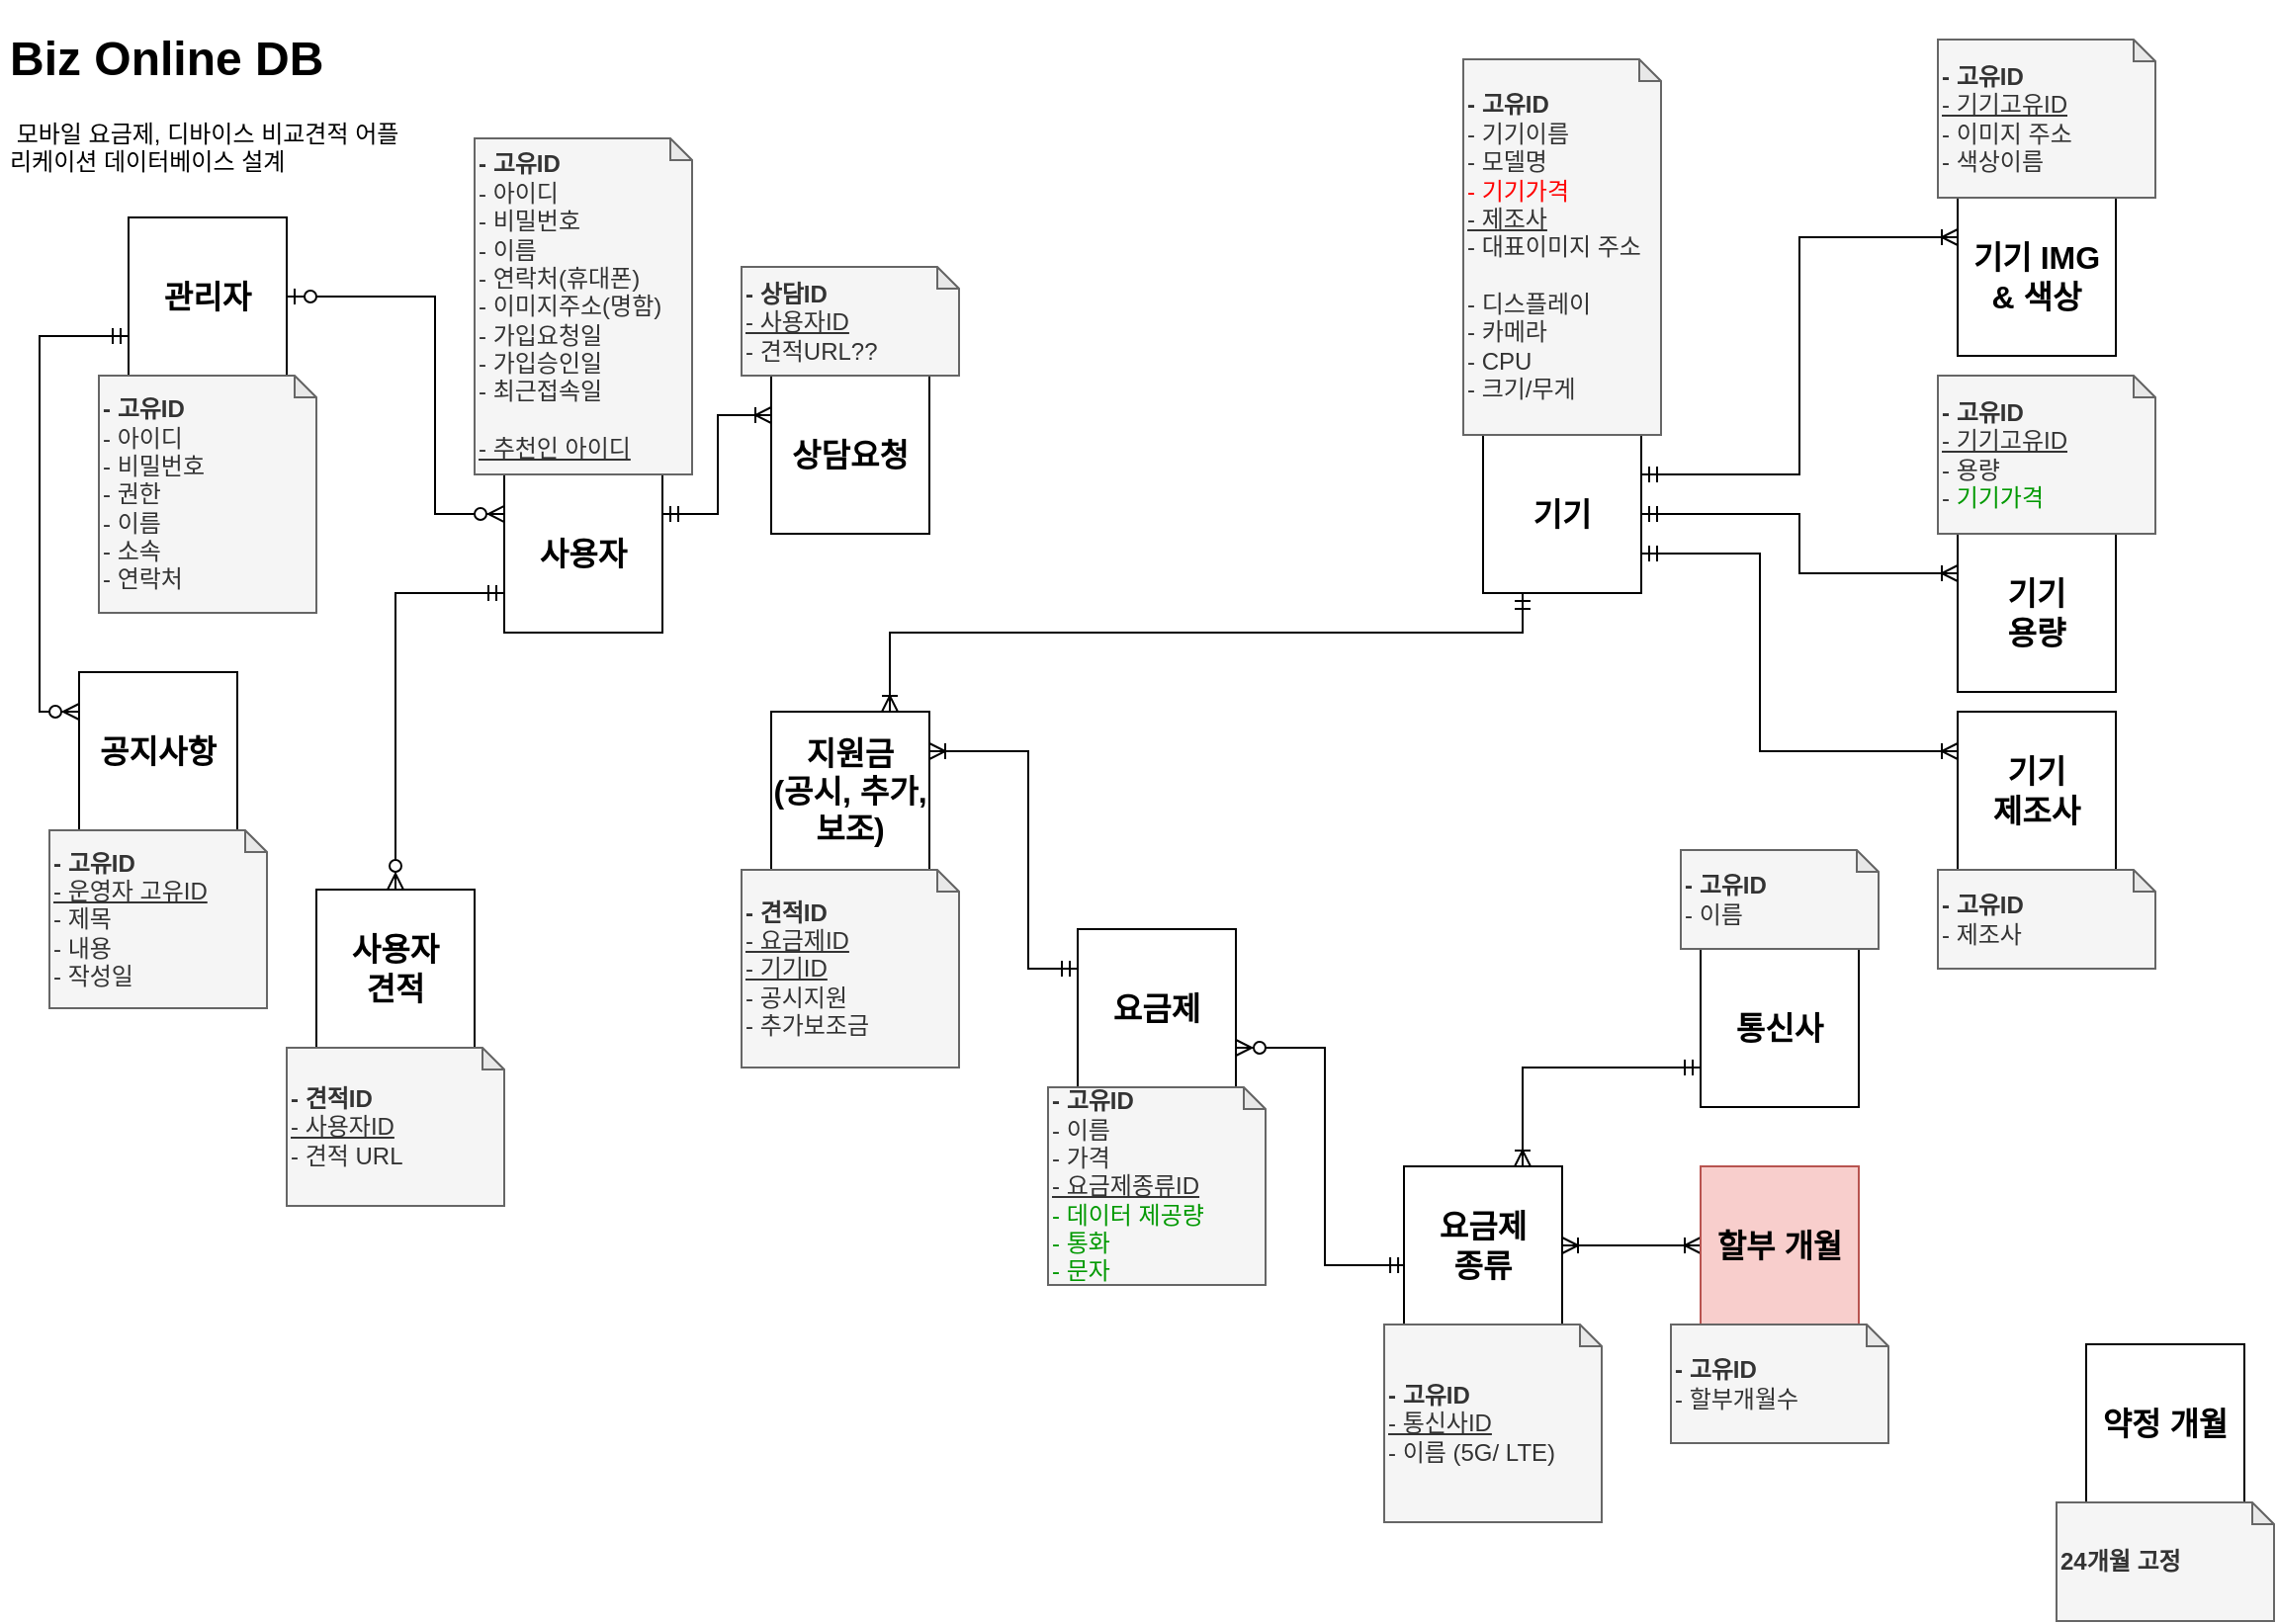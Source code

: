 <mxfile version="13.6.2" type="device"><diagram id="pUtNkiq26r30jujSI99u" name="페이지-1"><mxGraphModel dx="1086" dy="806" grid="1" gridSize="10" guides="1" tooltips="1" connect="1" arrows="1" fold="1" page="1" pageScale="1" pageWidth="1169" pageHeight="827" math="0" shadow="0"><root><mxCell id="0"/><mxCell id="1" parent="0"/><mxCell id="1aT1SIQ0_5BObDOzSIbU-1" value="&lt;h1&gt;Biz Online DB&lt;/h1&gt;&lt;p&gt;&amp;nbsp;모바일 요금제, 디바이스 비교견적 어플리케이션 데이터베이스 설계&lt;/p&gt;" style="text;html=1;strokeColor=none;fillColor=none;spacing=5;spacingTop=-20;whiteSpace=wrap;overflow=hidden;rounded=0;" parent="1" vertex="1"><mxGeometry x="10" y="10" width="210" height="90" as="geometry"/></mxCell><mxCell id="1aT1SIQ0_5BObDOzSIbU-47" style="edgeStyle=orthogonalEdgeStyle;rounded=0;orthogonalLoop=1;jettySize=auto;html=1;exitX=1;exitY=0.25;exitDx=0;exitDy=0;entryX=0;entryY=0.25;entryDx=0;entryDy=0;startArrow=ERmandOne;startFill=0;endArrow=ERoneToMany;endFill=0;strokeColor=#000000;fontSize=16;" parent="1" source="1aT1SIQ0_5BObDOzSIbU-2" target="1aT1SIQ0_5BObDOzSIbU-41" edge="1"><mxGeometry relative="1" as="geometry"><Array as="points"><mxPoint x="373" y="260"/><mxPoint x="373" y="210"/></Array></mxGeometry></mxCell><mxCell id="1aT1SIQ0_5BObDOzSIbU-2" value="사용자" style="whiteSpace=wrap;html=1;aspect=fixed;fontStyle=1;fontSize=16;" parent="1" vertex="1"><mxGeometry x="265" y="240" width="80" height="80" as="geometry"/></mxCell><mxCell id="1aT1SIQ0_5BObDOzSIbU-28" style="edgeStyle=orthogonalEdgeStyle;rounded=0;orthogonalLoop=1;jettySize=auto;html=1;endArrow=ERmandOne;endFill=0;fontSize=16;startArrow=ERzeroToMany;startFill=1;entryX=0;entryY=0.75;entryDx=0;entryDy=0;exitX=0.5;exitY=0;exitDx=0;exitDy=0;" parent="1" source="1aT1SIQ0_5BObDOzSIbU-4" target="1aT1SIQ0_5BObDOzSIbU-2" edge="1"><mxGeometry relative="1" as="geometry"><mxPoint x="250" y="420" as="sourcePoint"/><mxPoint x="325" y="330" as="targetPoint"/><Array as="points"><mxPoint x="210" y="300"/></Array></mxGeometry></mxCell><mxCell id="1aT1SIQ0_5BObDOzSIbU-4" value="사용자&lt;br&gt;견적" style="whiteSpace=wrap;html=1;aspect=fixed;fontStyle=1;fontSize=16;" parent="1" vertex="1"><mxGeometry x="170" y="450" width="80" height="80" as="geometry"/></mxCell><mxCell id="1aT1SIQ0_5BObDOzSIbU-27" style="edgeStyle=orthogonalEdgeStyle;rounded=0;orthogonalLoop=1;jettySize=auto;html=1;exitX=0;exitY=0.25;exitDx=0;exitDy=0;entryX=0;entryY=0.75;entryDx=0;entryDy=0;endArrow=ERmandOne;endFill=0;fontSize=16;startArrow=ERzeroToMany;startFill=1;" parent="1" source="1aT1SIQ0_5BObDOzSIbU-7" target="1aT1SIQ0_5BObDOzSIbU-22" edge="1"><mxGeometry relative="1" as="geometry"><Array as="points"><mxPoint x="30" y="360"/><mxPoint x="30" y="170"/></Array></mxGeometry></mxCell><mxCell id="1aT1SIQ0_5BObDOzSIbU-7" value="공지사항" style="whiteSpace=wrap;html=1;aspect=fixed;fontStyle=1;fontSize=16;" parent="1" vertex="1"><mxGeometry x="50" y="340" width="80" height="80" as="geometry"/></mxCell><mxCell id="1aT1SIQ0_5BObDOzSIbU-50" style="edgeStyle=orthogonalEdgeStyle;rounded=0;orthogonalLoop=1;jettySize=auto;html=1;exitX=0.25;exitY=1;exitDx=0;exitDy=0;entryX=0.75;entryY=0;entryDx=0;entryDy=0;startArrow=ERmandOne;startFill=0;endArrow=ERoneToMany;endFill=0;strokeColor=#000000;fontSize=16;" parent="1" source="1aT1SIQ0_5BObDOzSIbU-8" target="1aT1SIQ0_5BObDOzSIbU-42" edge="1"><mxGeometry relative="1" as="geometry"><Array as="points"><mxPoint x="780" y="320"/><mxPoint x="460" y="320"/></Array></mxGeometry></mxCell><mxCell id="1aT1SIQ0_5BObDOzSIbU-53" style="edgeStyle=orthogonalEdgeStyle;rounded=0;orthogonalLoop=1;jettySize=auto;html=1;exitX=1;exitY=0.75;exitDx=0;exitDy=0;entryX=0;entryY=0.25;entryDx=0;entryDy=0;startArrow=ERmandOne;startFill=0;endArrow=ERoneToMany;endFill=0;strokeColor=#000000;fontSize=16;" parent="1" source="1aT1SIQ0_5BObDOzSIbU-8" target="1aT1SIQ0_5BObDOzSIbU-18" edge="1"><mxGeometry relative="1" as="geometry"><Array as="points"><mxPoint x="900" y="280"/><mxPoint x="900" y="380"/></Array></mxGeometry></mxCell><mxCell id="1aT1SIQ0_5BObDOzSIbU-8" value="기기" style="whiteSpace=wrap;html=1;aspect=fixed;fontStyle=1;fontSize=16;" parent="1" vertex="1"><mxGeometry x="760" y="220" width="80" height="80" as="geometry"/></mxCell><mxCell id="1aT1SIQ0_5BObDOzSIbU-9" value="&lt;b&gt;- 고유ID&lt;/b&gt;&lt;br&gt;- 아이디&lt;br&gt;- 비밀번호&lt;br&gt;- 이름&lt;br&gt;- 연락처(휴대폰)&lt;br&gt;- 이미지주소(명함)&lt;br&gt;- 가입요청일&lt;br&gt;- 가입승인일&lt;br&gt;- 최근접속일&lt;br&gt;&lt;br&gt;&lt;u&gt;- 추천인 아이디&lt;/u&gt;" style="shape=note;whiteSpace=wrap;html=1;backgroundOutline=1;darkOpacity=0.05;align=left;size=11;fillColor=#f5f5f5;strokeColor=#666666;fontColor=#333333;" parent="1" vertex="1"><mxGeometry x="250" y="70" width="110" height="170" as="geometry"/></mxCell><mxCell id="1aT1SIQ0_5BObDOzSIbU-10" value="&lt;b&gt;- 견적ID&lt;/b&gt;&lt;br&gt;&lt;u&gt;- 사용자ID&lt;/u&gt;&lt;br&gt;- 견적 URL" style="shape=note;whiteSpace=wrap;html=1;backgroundOutline=1;darkOpacity=0.05;align=left;size=11;fillColor=#f5f5f5;strokeColor=#666666;fontColor=#333333;" parent="1" vertex="1"><mxGeometry x="155" y="530" width="110" height="80" as="geometry"/></mxCell><mxCell id="1aT1SIQ0_5BObDOzSIbU-11" value="&lt;b&gt;- 고유ID&lt;/b&gt;&lt;br&gt;- 기기이름&lt;br&gt;- 모델명&lt;br&gt;&lt;font color=&quot;#ff0000&quot;&gt;- 기기가격&lt;br&gt;&lt;/font&gt;&lt;u&gt;- 제조사&lt;br&gt;&lt;/u&gt;- 대표이미지 주소&lt;br&gt;&lt;br&gt;- 디스플레이&lt;br&gt;- 카메라&lt;br&gt;- CPU&lt;br&gt;- 크기/무게" style="shape=note;whiteSpace=wrap;html=1;backgroundOutline=1;darkOpacity=0.05;align=left;size=11;fillColor=#f5f5f5;strokeColor=#666666;fontColor=#333333;" parent="1" vertex="1"><mxGeometry x="750" y="30" width="100" height="190" as="geometry"/></mxCell><mxCell id="1aT1SIQ0_5BObDOzSIbU-36" style="edgeStyle=orthogonalEdgeStyle;rounded=0;orthogonalLoop=1;jettySize=auto;html=1;exitX=1;exitY=0.75;exitDx=0;exitDy=0;entryX=0.013;entryY=0.625;entryDx=0;entryDy=0;entryPerimeter=0;endArrow=ERmandOne;endFill=0;fontSize=16;startArrow=ERzeroToMany;startFill=1;" parent="1" source="1aT1SIQ0_5BObDOzSIbU-12" target="1aT1SIQ0_5BObDOzSIbU-34" edge="1"><mxGeometry relative="1" as="geometry"><Array as="points"><mxPoint x="680" y="530"/><mxPoint x="680" y="640"/></Array></mxGeometry></mxCell><mxCell id="1aT1SIQ0_5BObDOzSIbU-52" style="edgeStyle=orthogonalEdgeStyle;rounded=0;orthogonalLoop=1;jettySize=auto;html=1;exitX=0;exitY=0.25;exitDx=0;exitDy=0;entryX=1;entryY=0.25;entryDx=0;entryDy=0;startArrow=ERmandOne;startFill=0;endArrow=ERoneToMany;endFill=0;strokeColor=#000000;fontSize=16;" parent="1" source="1aT1SIQ0_5BObDOzSIbU-12" target="1aT1SIQ0_5BObDOzSIbU-42" edge="1"><mxGeometry relative="1" as="geometry"><Array as="points"><mxPoint x="530" y="490"/><mxPoint x="530" y="380"/></Array></mxGeometry></mxCell><mxCell id="1aT1SIQ0_5BObDOzSIbU-12" value="요금제" style="whiteSpace=wrap;html=1;aspect=fixed;fontStyle=1;fontSize=16;" parent="1" vertex="1"><mxGeometry x="555" y="470" width="80" height="80" as="geometry"/></mxCell><mxCell id="1aT1SIQ0_5BObDOzSIbU-29" style="edgeStyle=orthogonalEdgeStyle;rounded=0;orthogonalLoop=1;jettySize=auto;html=1;exitX=0;exitY=0.25;exitDx=0;exitDy=0;endArrow=ERmandOne;endFill=0;fontSize=16;startArrow=ERoneToMany;startFill=0;entryX=1;entryY=0.25;entryDx=0;entryDy=0;" parent="1" source="1aT1SIQ0_5BObDOzSIbU-13" target="1aT1SIQ0_5BObDOzSIbU-8" edge="1"><mxGeometry relative="1" as="geometry"><Array as="points"><mxPoint x="920" y="120"/><mxPoint x="920" y="240"/></Array></mxGeometry></mxCell><mxCell id="1aT1SIQ0_5BObDOzSIbU-13" value="기기 IMG &amp;amp; 색상" style="whiteSpace=wrap;html=1;aspect=fixed;fontStyle=1;fontSize=16;" parent="1" vertex="1"><mxGeometry x="1000" y="100" width="80" height="80" as="geometry"/></mxCell><mxCell id="1aT1SIQ0_5BObDOzSIbU-14" value="&lt;b&gt;- 고유ID&lt;/b&gt;&lt;br&gt;&lt;u&gt;- 기기고유ID&lt;/u&gt;&lt;br&gt;- 이미지 주소&lt;br&gt;- 색상이름" style="shape=note;whiteSpace=wrap;html=1;backgroundOutline=1;darkOpacity=0.05;align=left;size=11;fillColor=#f5f5f5;strokeColor=#666666;fontColor=#333333;" parent="1" vertex="1"><mxGeometry x="990" y="20" width="110" height="80" as="geometry"/></mxCell><mxCell id="1aT1SIQ0_5BObDOzSIbU-32" style="edgeStyle=orthogonalEdgeStyle;rounded=0;orthogonalLoop=1;jettySize=auto;html=1;exitX=0;exitY=0.25;exitDx=0;exitDy=0;entryX=1;entryY=0.5;entryDx=0;entryDy=0;endArrow=ERmandOne;endFill=0;fontSize=16;startArrow=ERoneToMany;startFill=0;" parent="1" source="1aT1SIQ0_5BObDOzSIbU-15" target="1aT1SIQ0_5BObDOzSIbU-8" edge="1"><mxGeometry relative="1" as="geometry"><Array as="points"><mxPoint x="920" y="290"/><mxPoint x="920" y="260"/></Array></mxGeometry></mxCell><mxCell id="1aT1SIQ0_5BObDOzSIbU-15" value="기기&lt;br&gt;용량" style="whiteSpace=wrap;html=1;aspect=fixed;fontStyle=1;fontSize=16;" parent="1" vertex="1"><mxGeometry x="1000" y="270" width="80" height="80" as="geometry"/></mxCell><mxCell id="1aT1SIQ0_5BObDOzSIbU-16" value="&lt;b&gt;- 고유ID&lt;/b&gt;&lt;br&gt;&lt;u&gt;- 기기고유ID&lt;/u&gt;&lt;br&gt;- 용량&lt;br&gt;- &lt;font color=&quot;#009900&quot;&gt;기기가격&lt;/font&gt;" style="shape=note;whiteSpace=wrap;html=1;backgroundOutline=1;darkOpacity=0.05;align=left;size=11;fillColor=#f5f5f5;strokeColor=#666666;fontColor=#333333;" parent="1" vertex="1"><mxGeometry x="990" y="190" width="110" height="80" as="geometry"/></mxCell><mxCell id="1aT1SIQ0_5BObDOzSIbU-17" value="&lt;b&gt;- 고유ID&lt;/b&gt;&lt;br&gt;- 이름&lt;br&gt;- 가격&lt;br&gt;&lt;u&gt;- 요금제종류ID&lt;/u&gt;&lt;br&gt;&lt;font color=&quot;#009900&quot;&gt;- 데이터 제공량&lt;br&gt;- 통화&lt;br&gt;- 문자&lt;/font&gt;" style="shape=note;whiteSpace=wrap;html=1;backgroundOutline=1;darkOpacity=0.05;align=left;size=11;fillColor=#f5f5f5;strokeColor=#666666;fontColor=#333333;" parent="1" vertex="1"><mxGeometry x="540" y="550" width="110" height="100" as="geometry"/></mxCell><mxCell id="1aT1SIQ0_5BObDOzSIbU-18" value="기기&lt;br&gt;제조사" style="whiteSpace=wrap;html=1;aspect=fixed;fontStyle=1;fontSize=16;" parent="1" vertex="1"><mxGeometry x="1000" y="360" width="80" height="80" as="geometry"/></mxCell><mxCell id="1aT1SIQ0_5BObDOzSIbU-19" value="&lt;b&gt;- 고유ID&lt;/b&gt;&lt;br&gt;- 제조사" style="shape=note;whiteSpace=wrap;html=1;backgroundOutline=1;darkOpacity=0.05;align=left;size=11;fillColor=#f5f5f5;strokeColor=#666666;fontColor=#333333;" parent="1" vertex="1"><mxGeometry x="990" y="440" width="110" height="50" as="geometry"/></mxCell><mxCell id="1aT1SIQ0_5BObDOzSIbU-20" value="통신사" style="whiteSpace=wrap;html=1;aspect=fixed;fontStyle=1;fontSize=16;" parent="1" vertex="1"><mxGeometry x="870" y="480" width="80" height="80" as="geometry"/></mxCell><mxCell id="1aT1SIQ0_5BObDOzSIbU-21" value="&lt;b&gt;- 고유ID&lt;/b&gt;&lt;br&gt;- 이름" style="shape=note;whiteSpace=wrap;html=1;backgroundOutline=1;darkOpacity=0.05;align=left;size=11;fillColor=#f5f5f5;strokeColor=#666666;fontColor=#333333;" parent="1" vertex="1"><mxGeometry x="860" y="430" width="100" height="50" as="geometry"/></mxCell><mxCell id="1aT1SIQ0_5BObDOzSIbU-45" style="edgeStyle=orthogonalEdgeStyle;rounded=0;orthogonalLoop=1;jettySize=auto;html=1;exitX=1;exitY=0.5;exitDx=0;exitDy=0;entryX=0;entryY=0.25;entryDx=0;entryDy=0;startArrow=ERzeroToOne;startFill=1;endArrow=ERzeroToMany;endFill=1;fontSize=16;" parent="1" source="1aT1SIQ0_5BObDOzSIbU-22" target="1aT1SIQ0_5BObDOzSIbU-2" edge="1"><mxGeometry relative="1" as="geometry"><Array as="points"><mxPoint x="230" y="150"/><mxPoint x="230" y="260"/></Array></mxGeometry></mxCell><mxCell id="1aT1SIQ0_5BObDOzSIbU-22" value="관리자" style="whiteSpace=wrap;html=1;aspect=fixed;fontStyle=1;fontSize=16;" parent="1" vertex="1"><mxGeometry x="75" y="110" width="80" height="80" as="geometry"/></mxCell><mxCell id="1aT1SIQ0_5BObDOzSIbU-23" value="&lt;b&gt;- 고유ID&lt;/b&gt;&lt;br&gt;- 아이디&lt;br&gt;- 비밀번호&lt;br&gt;- 권한&lt;br&gt;- 이름&lt;br&gt;- 소속&lt;br&gt;- 연락처" style="shape=note;whiteSpace=wrap;html=1;backgroundOutline=1;darkOpacity=0.05;align=left;size=11;fillColor=#f5f5f5;strokeColor=#666666;fontColor=#333333;" parent="1" vertex="1"><mxGeometry x="60" y="190" width="110" height="120" as="geometry"/></mxCell><mxCell id="1aT1SIQ0_5BObDOzSIbU-24" value="&lt;b&gt;- 고유ID&lt;/b&gt;&lt;br&gt;&lt;u&gt;- 운영자 고유ID&lt;/u&gt;&lt;br&gt;- 제목&lt;br&gt;- 내용&lt;br&gt;- 작성일" style="shape=note;whiteSpace=wrap;html=1;backgroundOutline=1;darkOpacity=0.05;align=left;size=11;fillColor=#f5f5f5;strokeColor=#666666;fontColor=#333333;" parent="1" vertex="1"><mxGeometry x="35" y="420" width="110" height="90" as="geometry"/></mxCell><mxCell id="1aT1SIQ0_5BObDOzSIbU-54" style="edgeStyle=orthogonalEdgeStyle;rounded=0;orthogonalLoop=1;jettySize=auto;html=1;exitX=1;exitY=0.5;exitDx=0;exitDy=0;entryX=0;entryY=0.5;entryDx=0;entryDy=0;startArrow=ERoneToMany;startFill=0;endArrow=ERoneToMany;endFill=0;strokeColor=#000000;fontSize=16;" parent="1" source="1aT1SIQ0_5BObDOzSIbU-34" target="1aT1SIQ0_5BObDOzSIbU-39" edge="1"><mxGeometry relative="1" as="geometry"/></mxCell><mxCell id="1aT1SIQ0_5BObDOzSIbU-55" style="edgeStyle=orthogonalEdgeStyle;rounded=0;orthogonalLoop=1;jettySize=auto;html=1;exitX=0.75;exitY=0;exitDx=0;exitDy=0;entryX=0;entryY=0.75;entryDx=0;entryDy=0;startArrow=ERoneToMany;startFill=0;endArrow=ERmandOne;endFill=0;strokeColor=#000000;fontSize=16;" parent="1" source="1aT1SIQ0_5BObDOzSIbU-34" target="1aT1SIQ0_5BObDOzSIbU-20" edge="1"><mxGeometry relative="1" as="geometry"/></mxCell><mxCell id="1aT1SIQ0_5BObDOzSIbU-34" value="요금제 &lt;br&gt;종류" style="whiteSpace=wrap;html=1;aspect=fixed;fontStyle=1;fontSize=16;" parent="1" vertex="1"><mxGeometry x="720" y="590" width="80" height="80" as="geometry"/></mxCell><mxCell id="1aT1SIQ0_5BObDOzSIbU-35" value="&lt;b&gt;- 고유ID&lt;br&gt;&lt;/b&gt;&lt;u&gt;- 통신사ID&lt;/u&gt;&lt;br&gt;- 이름 (5G/ LTE)" style="shape=note;whiteSpace=wrap;html=1;backgroundOutline=1;darkOpacity=0.05;align=left;size=11;fillColor=#f5f5f5;strokeColor=#666666;fontColor=#333333;" parent="1" vertex="1"><mxGeometry x="710" y="670" width="110" height="100" as="geometry"/></mxCell><mxCell id="1aT1SIQ0_5BObDOzSIbU-39" value="&lt;b&gt;할부 개월&lt;/b&gt;" style="whiteSpace=wrap;html=1;aspect=fixed;fontSize=16;fillColor=#f8cecc;strokeColor=#b85450;" parent="1" vertex="1"><mxGeometry x="870" y="590" width="80" height="80" as="geometry"/></mxCell><mxCell id="1aT1SIQ0_5BObDOzSIbU-40" value="&lt;b&gt;약정 개월&lt;/b&gt;" style="whiteSpace=wrap;html=1;aspect=fixed;fontSize=16;" parent="1" vertex="1"><mxGeometry x="1065" y="680" width="80" height="80" as="geometry"/></mxCell><mxCell id="1aT1SIQ0_5BObDOzSIbU-41" value="&lt;b&gt;상담요청&lt;/b&gt;" style="whiteSpace=wrap;html=1;aspect=fixed;fontSize=16;" parent="1" vertex="1"><mxGeometry x="400" y="190" width="80" height="80" as="geometry"/></mxCell><mxCell id="1aT1SIQ0_5BObDOzSIbU-42" value="지원금&lt;br&gt;(공시, 추가, 보조)" style="whiteSpace=wrap;html=1;aspect=fixed;fontStyle=1;fontSize=16;" parent="1" vertex="1"><mxGeometry x="400" y="360" width="80" height="80" as="geometry"/></mxCell><mxCell id="1aT1SIQ0_5BObDOzSIbU-46" value="&lt;b&gt;- 상담ID&lt;/b&gt;&lt;br&gt;&lt;u&gt;- 사용자ID&lt;/u&gt;&lt;br&gt;- 견적URL??" style="shape=note;whiteSpace=wrap;html=1;backgroundOutline=1;darkOpacity=0.05;align=left;size=11;fillColor=#f5f5f5;strokeColor=#666666;fontColor=#333333;" parent="1" vertex="1"><mxGeometry x="385" y="135" width="110" height="55" as="geometry"/></mxCell><mxCell id="1aT1SIQ0_5BObDOzSIbU-49" value="&lt;b&gt;- 견적ID&lt;/b&gt;&lt;br&gt;&lt;u&gt;- 요금제ID&lt;/u&gt;&lt;br&gt;&lt;u&gt;- 기기ID&lt;br&gt;&lt;/u&gt;- 공시지원&lt;br&gt;- 추가보조금&lt;br&gt;" style="shape=note;whiteSpace=wrap;html=1;backgroundOutline=1;darkOpacity=0.05;align=left;size=11;fillColor=#f5f5f5;strokeColor=#666666;fontColor=#333333;" parent="1" vertex="1"><mxGeometry x="385" y="440" width="110" height="100" as="geometry"/></mxCell><mxCell id="1aT1SIQ0_5BObDOzSIbU-56" value="&lt;b&gt;- 고유ID&lt;/b&gt;&lt;br&gt;- 할부개월수" style="shape=note;whiteSpace=wrap;html=1;backgroundOutline=1;darkOpacity=0.05;align=left;size=11;fillColor=#f5f5f5;strokeColor=#666666;fontColor=#333333;" parent="1" vertex="1"><mxGeometry x="855" y="670" width="110" height="60" as="geometry"/></mxCell><mxCell id="uCLnIQwPpm5soq4bI3wE-1" value="&lt;b&gt;24개월 고정&lt;/b&gt;" style="shape=note;whiteSpace=wrap;html=1;backgroundOutline=1;darkOpacity=0.05;align=left;size=11;fillColor=#f5f5f5;strokeColor=#666666;fontColor=#333333;" parent="1" vertex="1"><mxGeometry x="1050" y="760" width="110" height="60" as="geometry"/></mxCell></root></mxGraphModel></diagram></mxfile>
